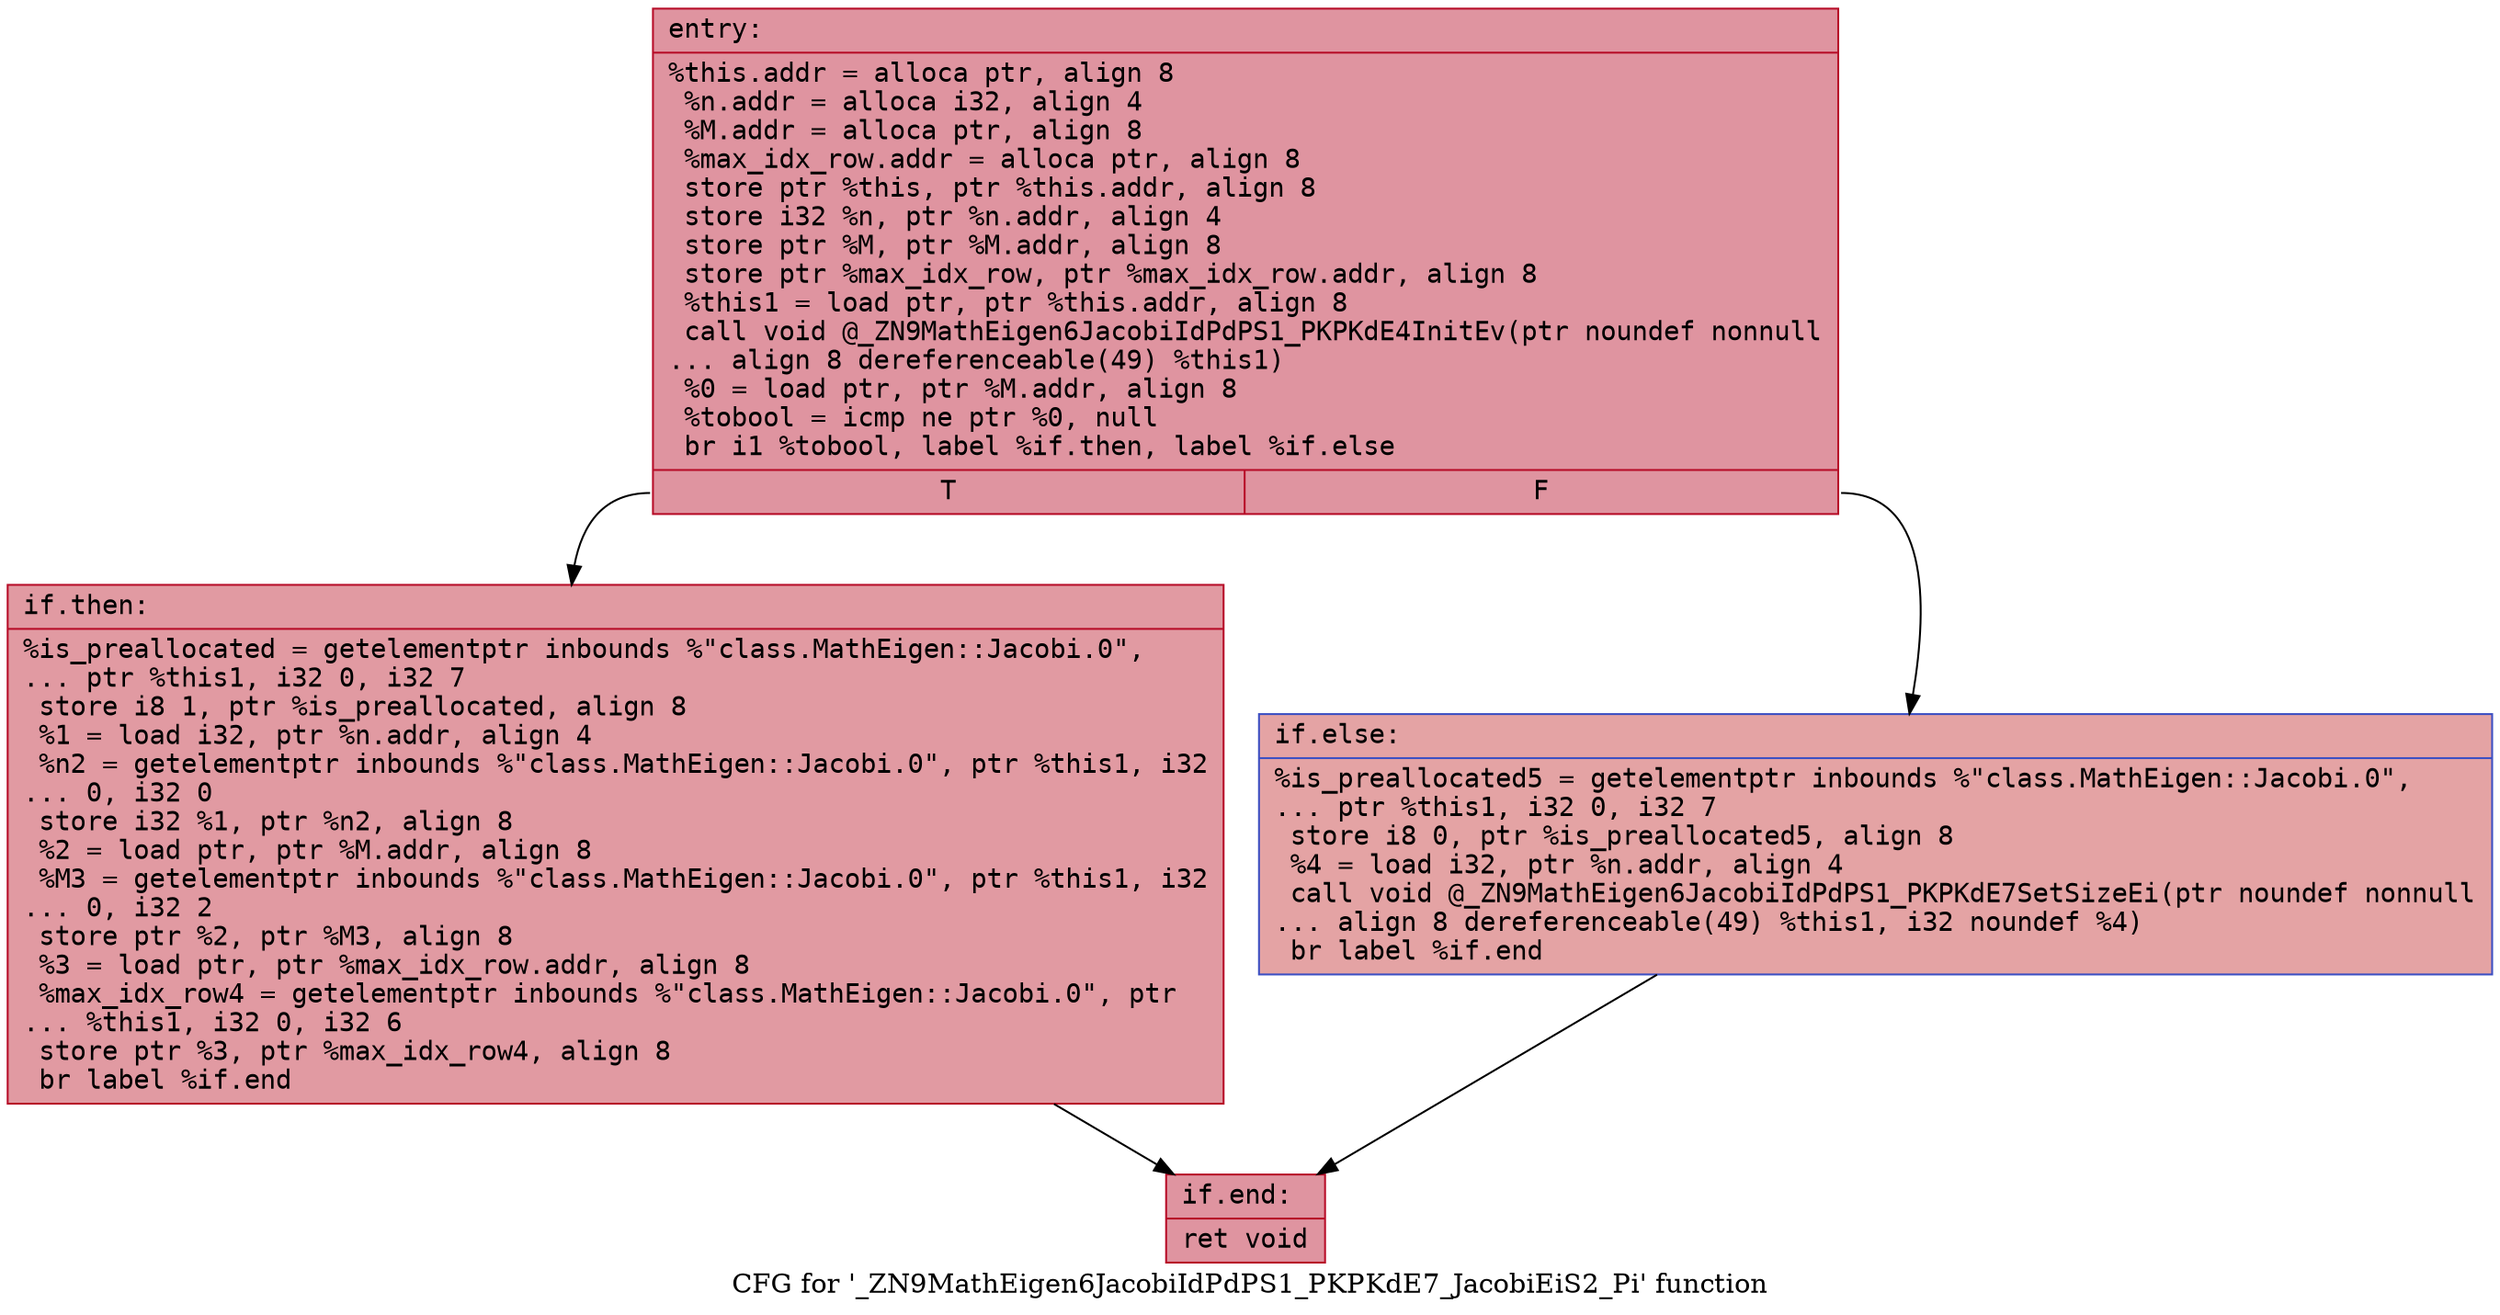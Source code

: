 digraph "CFG for '_ZN9MathEigen6JacobiIdPdPS1_PKPKdE7_JacobiEiS2_Pi' function" {
	label="CFG for '_ZN9MathEigen6JacobiIdPdPS1_PKPKdE7_JacobiEiS2_Pi' function";

	Node0x5600924aed60 [shape=record,color="#b70d28ff", style=filled, fillcolor="#b70d2870" fontname="Courier",label="{entry:\l|  %this.addr = alloca ptr, align 8\l  %n.addr = alloca i32, align 4\l  %M.addr = alloca ptr, align 8\l  %max_idx_row.addr = alloca ptr, align 8\l  store ptr %this, ptr %this.addr, align 8\l  store i32 %n, ptr %n.addr, align 4\l  store ptr %M, ptr %M.addr, align 8\l  store ptr %max_idx_row, ptr %max_idx_row.addr, align 8\l  %this1 = load ptr, ptr %this.addr, align 8\l  call void @_ZN9MathEigen6JacobiIdPdPS1_PKPKdE4InitEv(ptr noundef nonnull\l... align 8 dereferenceable(49) %this1)\l  %0 = load ptr, ptr %M.addr, align 8\l  %tobool = icmp ne ptr %0, null\l  br i1 %tobool, label %if.then, label %if.else\l|{<s0>T|<s1>F}}"];
	Node0x5600924aed60:s0 -> Node0x5600924af4f0[tooltip="entry -> if.then\nProbability 62.50%" ];
	Node0x5600924aed60:s1 -> Node0x5600924af560[tooltip="entry -> if.else\nProbability 37.50%" ];
	Node0x5600924af4f0 [shape=record,color="#b70d28ff", style=filled, fillcolor="#bb1b2c70" fontname="Courier",label="{if.then:\l|  %is_preallocated = getelementptr inbounds %\"class.MathEigen::Jacobi.0\",\l... ptr %this1, i32 0, i32 7\l  store i8 1, ptr %is_preallocated, align 8\l  %1 = load i32, ptr %n.addr, align 4\l  %n2 = getelementptr inbounds %\"class.MathEigen::Jacobi.0\", ptr %this1, i32\l... 0, i32 0\l  store i32 %1, ptr %n2, align 8\l  %2 = load ptr, ptr %M.addr, align 8\l  %M3 = getelementptr inbounds %\"class.MathEigen::Jacobi.0\", ptr %this1, i32\l... 0, i32 2\l  store ptr %2, ptr %M3, align 8\l  %3 = load ptr, ptr %max_idx_row.addr, align 8\l  %max_idx_row4 = getelementptr inbounds %\"class.MathEigen::Jacobi.0\", ptr\l... %this1, i32 0, i32 6\l  store ptr %3, ptr %max_idx_row4, align 8\l  br label %if.end\l}"];
	Node0x5600924af4f0 -> Node0x5600924afeb0[tooltip="if.then -> if.end\nProbability 100.00%" ];
	Node0x5600924af560 [shape=record,color="#3d50c3ff", style=filled, fillcolor="#c32e3170" fontname="Courier",label="{if.else:\l|  %is_preallocated5 = getelementptr inbounds %\"class.MathEigen::Jacobi.0\",\l... ptr %this1, i32 0, i32 7\l  store i8 0, ptr %is_preallocated5, align 8\l  %4 = load i32, ptr %n.addr, align 4\l  call void @_ZN9MathEigen6JacobiIdPdPS1_PKPKdE7SetSizeEi(ptr noundef nonnull\l... align 8 dereferenceable(49) %this1, i32 noundef %4)\l  br label %if.end\l}"];
	Node0x5600924af560 -> Node0x5600924afeb0[tooltip="if.else -> if.end\nProbability 100.00%" ];
	Node0x5600924afeb0 [shape=record,color="#b70d28ff", style=filled, fillcolor="#b70d2870" fontname="Courier",label="{if.end:\l|  ret void\l}"];
}
